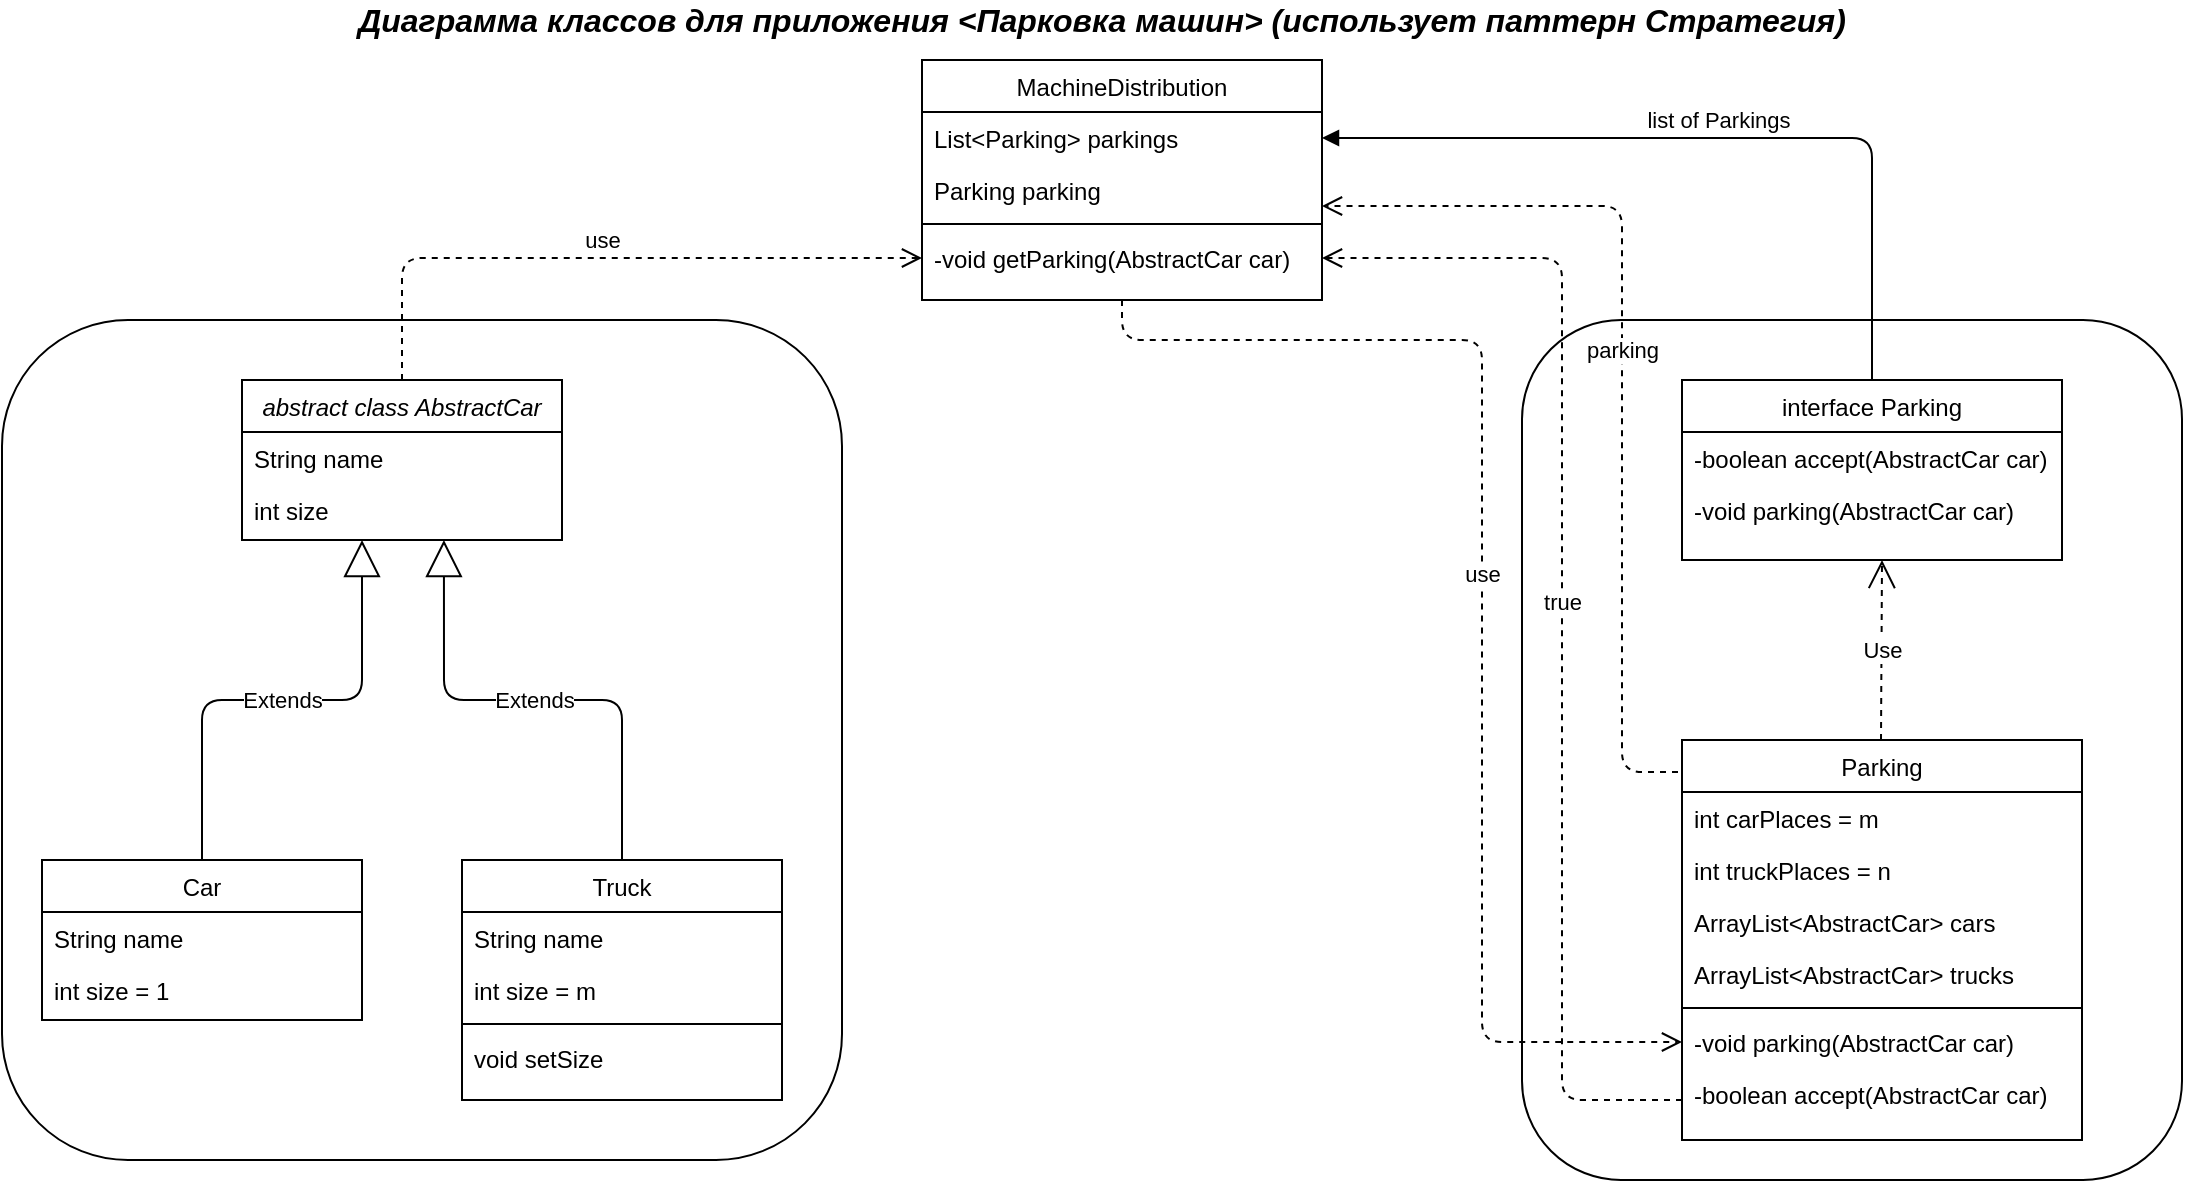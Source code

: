 <mxfile version="14.3.0" type="github">
  <diagram id="C5RBs43oDa-KdzZeNtuy" name="Page-1">
    <mxGraphModel dx="2062" dy="1154" grid="1" gridSize="10" guides="1" tooltips="1" connect="1" arrows="1" fold="1" page="1" pageScale="1" pageWidth="1169" pageHeight="827" math="0" shadow="0">
      <root>
        <mxCell id="WIyWlLk6GJQsqaUBKTNV-0" />
        <mxCell id="WIyWlLk6GJQsqaUBKTNV-1" parent="WIyWlLk6GJQsqaUBKTNV-0" />
        <mxCell id="SGiFbeyoxFH2EAvFPj8t-35" value="" style="rounded=1;whiteSpace=wrap;html=1;" vertex="1" parent="WIyWlLk6GJQsqaUBKTNV-1">
          <mxGeometry x="780" y="170" width="330" height="430" as="geometry" />
        </mxCell>
        <mxCell id="SGiFbeyoxFH2EAvFPj8t-34" value="" style="rounded=1;whiteSpace=wrap;html=1;" vertex="1" parent="WIyWlLk6GJQsqaUBKTNV-1">
          <mxGeometry x="20" y="170" width="420" height="420" as="geometry" />
        </mxCell>
        <mxCell id="zkfFHV4jXpPFQw0GAbJ--0" value="abstract class AbstractCar" style="swimlane;fontStyle=2;align=center;verticalAlign=top;childLayout=stackLayout;horizontal=1;startSize=26;horizontalStack=0;resizeParent=1;resizeLast=0;collapsible=1;marginBottom=0;rounded=0;shadow=0;strokeWidth=1;" parent="WIyWlLk6GJQsqaUBKTNV-1" vertex="1">
          <mxGeometry x="140" y="200" width="160" height="80" as="geometry">
            <mxRectangle x="230" y="140" width="160" height="26" as="alternateBounds" />
          </mxGeometry>
        </mxCell>
        <mxCell id="zkfFHV4jXpPFQw0GAbJ--1" value="String name" style="text;align=left;verticalAlign=top;spacingLeft=4;spacingRight=4;overflow=hidden;rotatable=0;points=[[0,0.5],[1,0.5]];portConstraint=eastwest;" parent="zkfFHV4jXpPFQw0GAbJ--0" vertex="1">
          <mxGeometry y="26" width="160" height="26" as="geometry" />
        </mxCell>
        <mxCell id="zkfFHV4jXpPFQw0GAbJ--2" value="int size" style="text;align=left;verticalAlign=top;spacingLeft=4;spacingRight=4;overflow=hidden;rotatable=0;points=[[0,0.5],[1,0.5]];portConstraint=eastwest;rounded=0;shadow=0;html=0;" parent="zkfFHV4jXpPFQw0GAbJ--0" vertex="1">
          <mxGeometry y="52" width="160" height="26" as="geometry" />
        </mxCell>
        <mxCell id="zkfFHV4jXpPFQw0GAbJ--6" value="Car" style="swimlane;fontStyle=0;align=center;verticalAlign=top;childLayout=stackLayout;horizontal=1;startSize=26;horizontalStack=0;resizeParent=1;resizeLast=0;collapsible=1;marginBottom=0;rounded=0;shadow=0;strokeWidth=1;" parent="WIyWlLk6GJQsqaUBKTNV-1" vertex="1">
          <mxGeometry x="40" y="440" width="160" height="80" as="geometry">
            <mxRectangle x="130" y="380" width="160" height="26" as="alternateBounds" />
          </mxGeometry>
        </mxCell>
        <mxCell id="SGiFbeyoxFH2EAvFPj8t-0" value="String name" style="text;align=left;verticalAlign=top;spacingLeft=4;spacingRight=4;overflow=hidden;rotatable=0;points=[[0,0.5],[1,0.5]];portConstraint=eastwest;" vertex="1" parent="zkfFHV4jXpPFQw0GAbJ--6">
          <mxGeometry y="26" width="160" height="26" as="geometry" />
        </mxCell>
        <mxCell id="zkfFHV4jXpPFQw0GAbJ--8" value="int size = 1" style="text;align=left;verticalAlign=top;spacingLeft=4;spacingRight=4;overflow=hidden;rotatable=0;points=[[0,0.5],[1,0.5]];portConstraint=eastwest;rounded=0;shadow=0;html=0;" parent="zkfFHV4jXpPFQw0GAbJ--6" vertex="1">
          <mxGeometry y="52" width="160" height="26" as="geometry" />
        </mxCell>
        <mxCell id="zkfFHV4jXpPFQw0GAbJ--13" value="Truck" style="swimlane;fontStyle=0;align=center;verticalAlign=top;childLayout=stackLayout;horizontal=1;startSize=26;horizontalStack=0;resizeParent=1;resizeLast=0;collapsible=1;marginBottom=0;rounded=0;shadow=0;strokeWidth=1;" parent="WIyWlLk6GJQsqaUBKTNV-1" vertex="1">
          <mxGeometry x="250" y="440" width="160" height="120" as="geometry">
            <mxRectangle x="340" y="380" width="170" height="26" as="alternateBounds" />
          </mxGeometry>
        </mxCell>
        <mxCell id="zkfFHV4jXpPFQw0GAbJ--14" value="String name" style="text;align=left;verticalAlign=top;spacingLeft=4;spacingRight=4;overflow=hidden;rotatable=0;points=[[0,0.5],[1,0.5]];portConstraint=eastwest;" parent="zkfFHV4jXpPFQw0GAbJ--13" vertex="1">
          <mxGeometry y="26" width="160" height="26" as="geometry" />
        </mxCell>
        <mxCell id="SGiFbeyoxFH2EAvFPj8t-2" value="int size = m" style="text;align=left;verticalAlign=top;spacingLeft=4;spacingRight=4;overflow=hidden;rotatable=0;points=[[0,0.5],[1,0.5]];portConstraint=eastwest;" vertex="1" parent="zkfFHV4jXpPFQw0GAbJ--13">
          <mxGeometry y="52" width="160" height="26" as="geometry" />
        </mxCell>
        <mxCell id="SGiFbeyoxFH2EAvFPj8t-3" value="" style="line;html=1;strokeWidth=1;align=left;verticalAlign=middle;spacingTop=-1;spacingLeft=3;spacingRight=3;rotatable=0;labelPosition=right;points=[];portConstraint=eastwest;" vertex="1" parent="zkfFHV4jXpPFQw0GAbJ--13">
          <mxGeometry y="78" width="160" height="8" as="geometry" />
        </mxCell>
        <mxCell id="SGiFbeyoxFH2EAvFPj8t-8" value="void setSize&#xa;" style="text;align=left;verticalAlign=top;spacingLeft=4;spacingRight=4;overflow=hidden;rotatable=0;points=[[0,0.5],[1,0.5]];portConstraint=eastwest;" vertex="1" parent="zkfFHV4jXpPFQw0GAbJ--13">
          <mxGeometry y="86" width="160" height="26" as="geometry" />
        </mxCell>
        <mxCell id="zkfFHV4jXpPFQw0GAbJ--17" value="interface Parking" style="swimlane;fontStyle=0;align=center;verticalAlign=top;childLayout=stackLayout;horizontal=1;startSize=26;horizontalStack=0;resizeParent=1;resizeLast=0;collapsible=1;marginBottom=0;rounded=0;shadow=0;strokeWidth=1;" parent="WIyWlLk6GJQsqaUBKTNV-1" vertex="1">
          <mxGeometry x="860" y="200" width="190" height="90" as="geometry">
            <mxRectangle x="860" y="210" width="160" height="26" as="alternateBounds" />
          </mxGeometry>
        </mxCell>
        <mxCell id="zkfFHV4jXpPFQw0GAbJ--18" value="-boolean accept(AbstractCar car)" style="text;align=left;verticalAlign=top;spacingLeft=4;spacingRight=4;overflow=hidden;rotatable=0;points=[[0,0.5],[1,0.5]];portConstraint=eastwest;" parent="zkfFHV4jXpPFQw0GAbJ--17" vertex="1">
          <mxGeometry y="26" width="190" height="26" as="geometry" />
        </mxCell>
        <mxCell id="SGiFbeyoxFH2EAvFPj8t-16" value="-void parking(AbstractCar car)" style="text;align=left;verticalAlign=top;spacingLeft=4;spacingRight=4;overflow=hidden;rotatable=0;points=[[0,0.5],[1,0.5]];portConstraint=eastwest;" vertex="1" parent="zkfFHV4jXpPFQw0GAbJ--17">
          <mxGeometry y="52" width="190" height="26" as="geometry" />
        </mxCell>
        <mxCell id="SGiFbeyoxFH2EAvFPj8t-11" value="MachineDistribution" style="swimlane;fontStyle=0;align=center;verticalAlign=top;childLayout=stackLayout;horizontal=1;startSize=26;horizontalStack=0;resizeParent=1;resizeLast=0;collapsible=1;marginBottom=0;rounded=0;shadow=0;strokeWidth=1;" vertex="1" parent="WIyWlLk6GJQsqaUBKTNV-1">
          <mxGeometry x="480" y="40" width="200" height="120" as="geometry">
            <mxRectangle x="340" y="380" width="170" height="26" as="alternateBounds" />
          </mxGeometry>
        </mxCell>
        <mxCell id="SGiFbeyoxFH2EAvFPj8t-12" value="List&lt;Parking&gt; parkings" style="text;align=left;verticalAlign=top;spacingLeft=4;spacingRight=4;overflow=hidden;rotatable=0;points=[[0,0.5],[1,0.5]];portConstraint=eastwest;" vertex="1" parent="SGiFbeyoxFH2EAvFPj8t-11">
          <mxGeometry y="26" width="200" height="26" as="geometry" />
        </mxCell>
        <mxCell id="SGiFbeyoxFH2EAvFPj8t-13" value="Parking parking" style="text;align=left;verticalAlign=top;spacingLeft=4;spacingRight=4;overflow=hidden;rotatable=0;points=[[0,0.5],[1,0.5]];portConstraint=eastwest;" vertex="1" parent="SGiFbeyoxFH2EAvFPj8t-11">
          <mxGeometry y="52" width="200" height="26" as="geometry" />
        </mxCell>
        <mxCell id="SGiFbeyoxFH2EAvFPj8t-14" value="" style="line;html=1;strokeWidth=1;align=left;verticalAlign=middle;spacingTop=-1;spacingLeft=3;spacingRight=3;rotatable=0;labelPosition=right;points=[];portConstraint=eastwest;" vertex="1" parent="SGiFbeyoxFH2EAvFPj8t-11">
          <mxGeometry y="78" width="200" height="8" as="geometry" />
        </mxCell>
        <mxCell id="SGiFbeyoxFH2EAvFPj8t-15" value="-void getParking(AbstractCar car)&#xa;" style="text;align=left;verticalAlign=top;spacingLeft=4;spacingRight=4;overflow=hidden;rotatable=0;points=[[0,0.5],[1,0.5]];portConstraint=eastwest;" vertex="1" parent="SGiFbeyoxFH2EAvFPj8t-11">
          <mxGeometry y="86" width="200" height="26" as="geometry" />
        </mxCell>
        <mxCell id="SGiFbeyoxFH2EAvFPj8t-17" value="Parking" style="swimlane;fontStyle=0;align=center;verticalAlign=top;childLayout=stackLayout;horizontal=1;startSize=26;horizontalStack=0;resizeParent=1;resizeLast=0;collapsible=1;marginBottom=0;rounded=0;shadow=0;strokeWidth=1;" vertex="1" parent="WIyWlLk6GJQsqaUBKTNV-1">
          <mxGeometry x="860" y="380" width="200" height="200" as="geometry">
            <mxRectangle x="340" y="380" width="170" height="26" as="alternateBounds" />
          </mxGeometry>
        </mxCell>
        <mxCell id="SGiFbeyoxFH2EAvFPj8t-18" value="int carPlaces = m" style="text;align=left;verticalAlign=top;spacingLeft=4;spacingRight=4;overflow=hidden;rotatable=0;points=[[0,0.5],[1,0.5]];portConstraint=eastwest;" vertex="1" parent="SGiFbeyoxFH2EAvFPj8t-17">
          <mxGeometry y="26" width="200" height="26" as="geometry" />
        </mxCell>
        <mxCell id="SGiFbeyoxFH2EAvFPj8t-19" value="int truckPlaces = n" style="text;align=left;verticalAlign=top;spacingLeft=4;spacingRight=4;overflow=hidden;rotatable=0;points=[[0,0.5],[1,0.5]];portConstraint=eastwest;" vertex="1" parent="SGiFbeyoxFH2EAvFPj8t-17">
          <mxGeometry y="52" width="200" height="26" as="geometry" />
        </mxCell>
        <mxCell id="SGiFbeyoxFH2EAvFPj8t-27" value="ArrayList&lt;AbstractCar&gt; cars" style="text;align=left;verticalAlign=top;spacingLeft=4;spacingRight=4;overflow=hidden;rotatable=0;points=[[0,0.5],[1,0.5]];portConstraint=eastwest;" vertex="1" parent="SGiFbeyoxFH2EAvFPj8t-17">
          <mxGeometry y="78" width="200" height="26" as="geometry" />
        </mxCell>
        <mxCell id="SGiFbeyoxFH2EAvFPj8t-29" value="ArrayList&lt;AbstractCar&gt; trucks" style="text;align=left;verticalAlign=top;spacingLeft=4;spacingRight=4;overflow=hidden;rotatable=0;points=[[0,0.5],[1,0.5]];portConstraint=eastwest;" vertex="1" parent="SGiFbeyoxFH2EAvFPj8t-17">
          <mxGeometry y="104" width="200" height="26" as="geometry" />
        </mxCell>
        <mxCell id="SGiFbeyoxFH2EAvFPj8t-20" value="" style="line;html=1;strokeWidth=1;align=left;verticalAlign=middle;spacingTop=-1;spacingLeft=3;spacingRight=3;rotatable=0;labelPosition=right;points=[];portConstraint=eastwest;" vertex="1" parent="SGiFbeyoxFH2EAvFPj8t-17">
          <mxGeometry y="130" width="200" height="8" as="geometry" />
        </mxCell>
        <mxCell id="SGiFbeyoxFH2EAvFPj8t-26" value="-void parking(AbstractCar car)" style="text;align=left;verticalAlign=top;spacingLeft=4;spacingRight=4;overflow=hidden;rotatable=0;points=[[0,0.5],[1,0.5]];portConstraint=eastwest;" vertex="1" parent="SGiFbeyoxFH2EAvFPj8t-17">
          <mxGeometry y="138" width="200" height="26" as="geometry" />
        </mxCell>
        <mxCell id="SGiFbeyoxFH2EAvFPj8t-25" value="-boolean accept(AbstractCar car)" style="text;align=left;verticalAlign=top;spacingLeft=4;spacingRight=4;overflow=hidden;rotatable=0;points=[[0,0.5],[1,0.5]];portConstraint=eastwest;" vertex="1" parent="SGiFbeyoxFH2EAvFPj8t-17">
          <mxGeometry y="164" width="200" height="26" as="geometry" />
        </mxCell>
        <mxCell id="SGiFbeyoxFH2EAvFPj8t-22" value="Use" style="endArrow=open;endSize=12;dashed=1;html=1;" edge="1" parent="WIyWlLk6GJQsqaUBKTNV-1">
          <mxGeometry width="160" relative="1" as="geometry">
            <mxPoint x="959.5" y="380" as="sourcePoint" />
            <mxPoint x="960" y="290" as="targetPoint" />
          </mxGeometry>
        </mxCell>
        <mxCell id="SGiFbeyoxFH2EAvFPj8t-23" value="Extends" style="endArrow=block;endSize=16;endFill=0;html=1;exitX=0.5;exitY=0;exitDx=0;exitDy=0;entryX=0.375;entryY=1.077;entryDx=0;entryDy=0;entryPerimeter=0;" edge="1" parent="WIyWlLk6GJQsqaUBKTNV-1" source="zkfFHV4jXpPFQw0GAbJ--6" target="zkfFHV4jXpPFQw0GAbJ--2">
          <mxGeometry width="160" relative="1" as="geometry">
            <mxPoint x="50" y="390" as="sourcePoint" />
            <mxPoint x="180" y="320" as="targetPoint" />
            <Array as="points">
              <mxPoint x="120" y="360" />
              <mxPoint x="200" y="360" />
            </Array>
          </mxGeometry>
        </mxCell>
        <mxCell id="SGiFbeyoxFH2EAvFPj8t-24" value="Extends" style="endArrow=block;endSize=16;endFill=0;html=1;exitX=0.5;exitY=0;exitDx=0;exitDy=0;entryX=0.631;entryY=1.077;entryDx=0;entryDy=0;entryPerimeter=0;" edge="1" parent="WIyWlLk6GJQsqaUBKTNV-1" target="zkfFHV4jXpPFQw0GAbJ--2">
          <mxGeometry width="160" relative="1" as="geometry">
            <mxPoint x="330" y="440" as="sourcePoint" />
            <mxPoint x="410" y="280.002" as="targetPoint" />
            <Array as="points">
              <mxPoint x="330" y="360" />
              <mxPoint x="241" y="360" />
            </Array>
          </mxGeometry>
        </mxCell>
        <mxCell id="SGiFbeyoxFH2EAvFPj8t-30" value="true" style="html=1;verticalAlign=bottom;endArrow=open;dashed=1;endSize=8;entryX=1;entryY=0.5;entryDx=0;entryDy=0;" edge="1" parent="WIyWlLk6GJQsqaUBKTNV-1" target="SGiFbeyoxFH2EAvFPj8t-15">
          <mxGeometry relative="1" as="geometry">
            <mxPoint x="860" y="560" as="sourcePoint" />
            <mxPoint x="780" y="560" as="targetPoint" />
            <Array as="points">
              <mxPoint x="800" y="560" />
              <mxPoint x="800" y="139" />
            </Array>
          </mxGeometry>
        </mxCell>
        <mxCell id="SGiFbeyoxFH2EAvFPj8t-31" value="list of Parkings" style="html=1;verticalAlign=bottom;endArrow=block;entryX=1;entryY=0.5;entryDx=0;entryDy=0;exitX=0.5;exitY=0;exitDx=0;exitDy=0;" edge="1" parent="WIyWlLk6GJQsqaUBKTNV-1" source="zkfFHV4jXpPFQw0GAbJ--17" target="SGiFbeyoxFH2EAvFPj8t-12">
          <mxGeometry width="80" relative="1" as="geometry">
            <mxPoint x="1030" y="130" as="sourcePoint" />
            <mxPoint x="960" y="110" as="targetPoint" />
            <Array as="points">
              <mxPoint x="955" y="79" />
            </Array>
          </mxGeometry>
        </mxCell>
        <mxCell id="SGiFbeyoxFH2EAvFPj8t-32" value="parking" style="html=1;verticalAlign=bottom;endArrow=open;dashed=1;endSize=8;exitX=-0.01;exitY=0.08;exitDx=0;exitDy=0;exitPerimeter=0;entryX=1;entryY=0.808;entryDx=0;entryDy=0;entryPerimeter=0;" edge="1" parent="WIyWlLk6GJQsqaUBKTNV-1" source="SGiFbeyoxFH2EAvFPj8t-17" target="SGiFbeyoxFH2EAvFPj8t-13">
          <mxGeometry relative="1" as="geometry">
            <mxPoint x="720" y="520" as="sourcePoint" />
            <mxPoint x="640" y="520" as="targetPoint" />
            <Array as="points">
              <mxPoint x="830" y="396" />
              <mxPoint x="830" y="113" />
            </Array>
          </mxGeometry>
        </mxCell>
        <mxCell id="SGiFbeyoxFH2EAvFPj8t-33" value="use&lt;br&gt;" style="html=1;verticalAlign=bottom;endArrow=open;dashed=1;endSize=8;entryX=0;entryY=0.5;entryDx=0;entryDy=0;exitX=0.5;exitY=0;exitDx=0;exitDy=0;" edge="1" parent="WIyWlLk6GJQsqaUBKTNV-1" source="zkfFHV4jXpPFQw0GAbJ--0" target="SGiFbeyoxFH2EAvFPj8t-15">
          <mxGeometry relative="1" as="geometry">
            <mxPoint x="190" y="140" as="sourcePoint" />
            <mxPoint x="110" y="140" as="targetPoint" />
            <Array as="points">
              <mxPoint x="220" y="139" />
            </Array>
          </mxGeometry>
        </mxCell>
        <mxCell id="SGiFbeyoxFH2EAvFPj8t-36" value="use" style="html=1;verticalAlign=bottom;endArrow=open;dashed=1;endSize=8;exitX=0.5;exitY=1;exitDx=0;exitDy=0;entryX=0;entryY=0.5;entryDx=0;entryDy=0;" edge="1" parent="WIyWlLk6GJQsqaUBKTNV-1" source="SGiFbeyoxFH2EAvFPj8t-11" target="SGiFbeyoxFH2EAvFPj8t-26">
          <mxGeometry relative="1" as="geometry">
            <mxPoint x="665" y="290" as="sourcePoint" />
            <mxPoint x="585" y="290" as="targetPoint" />
            <Array as="points">
              <mxPoint x="580" y="180" />
              <mxPoint x="760" y="180" />
              <mxPoint x="760" y="531" />
            </Array>
          </mxGeometry>
        </mxCell>
        <mxCell id="SGiFbeyoxFH2EAvFPj8t-38" value="Диаграмма классов для приложения &amp;lt;Парковка машин&amp;gt; (использует паттерн Стратегия)" style="text;html=1;strokeColor=none;fillColor=none;align=center;verticalAlign=middle;whiteSpace=wrap;rounded=0;fontSize=16;fontStyle=3" vertex="1" parent="WIyWlLk6GJQsqaUBKTNV-1">
          <mxGeometry x="110" y="10" width="920" height="20" as="geometry" />
        </mxCell>
      </root>
    </mxGraphModel>
  </diagram>
</mxfile>
